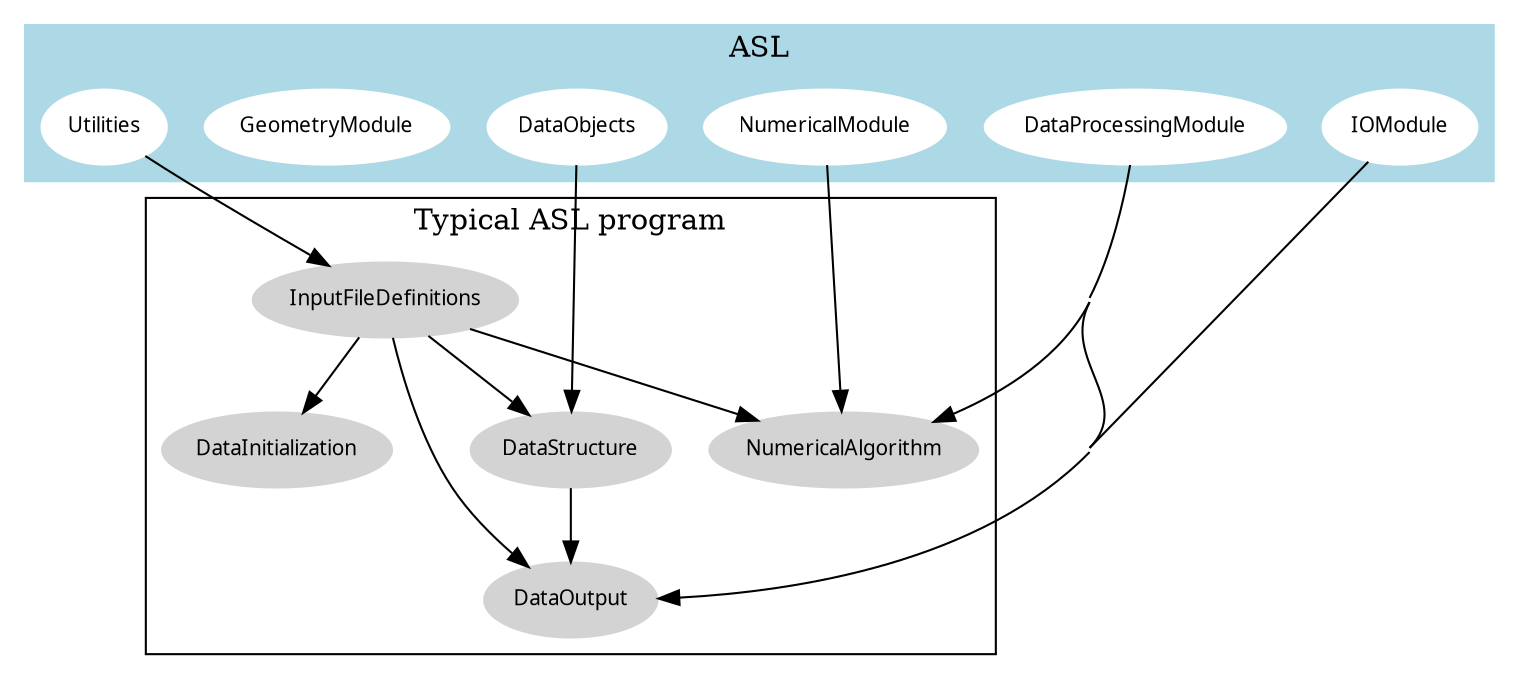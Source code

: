 digraph asl {
	bgcolor=white;
	node[fontsize=10, fontname="FreeSans.ttf"];
	compound=true;
	concentrate=true;
	subgraph clusterASL 
	{
		node [style=filled,color=white];
		style=filled;
		color=lightblue;
		label = "ASL";
		Utilities
		DataObjects
		DataProcessingModule
		NumericalModule
		GeometryModule
		IOModule
	}
	subgraph clusterProg 
	{
		node [style=filled,color=lightgrey];
		color=black;
		label = "Typical ASL program";
		
		InputFileDefinitions
		InputFileDefinitions->DataStructure
		InputFileDefinitions->DataInitialization
		InputFileDefinitions->NumericalAlgorithm
		DataStructure->DataOutput
		InputFileDefinitions->DataOutput
		
	
	}
	Utilities->InputFileDefinitions;
	DataObjects->DataStructure;
	NumericalModule->NumericalAlgorithm;
	DataProcessingModule->NumericalAlgorithm;
	IOModule->DataOutput;
	DataProcessingModule->DataOutput;
}


